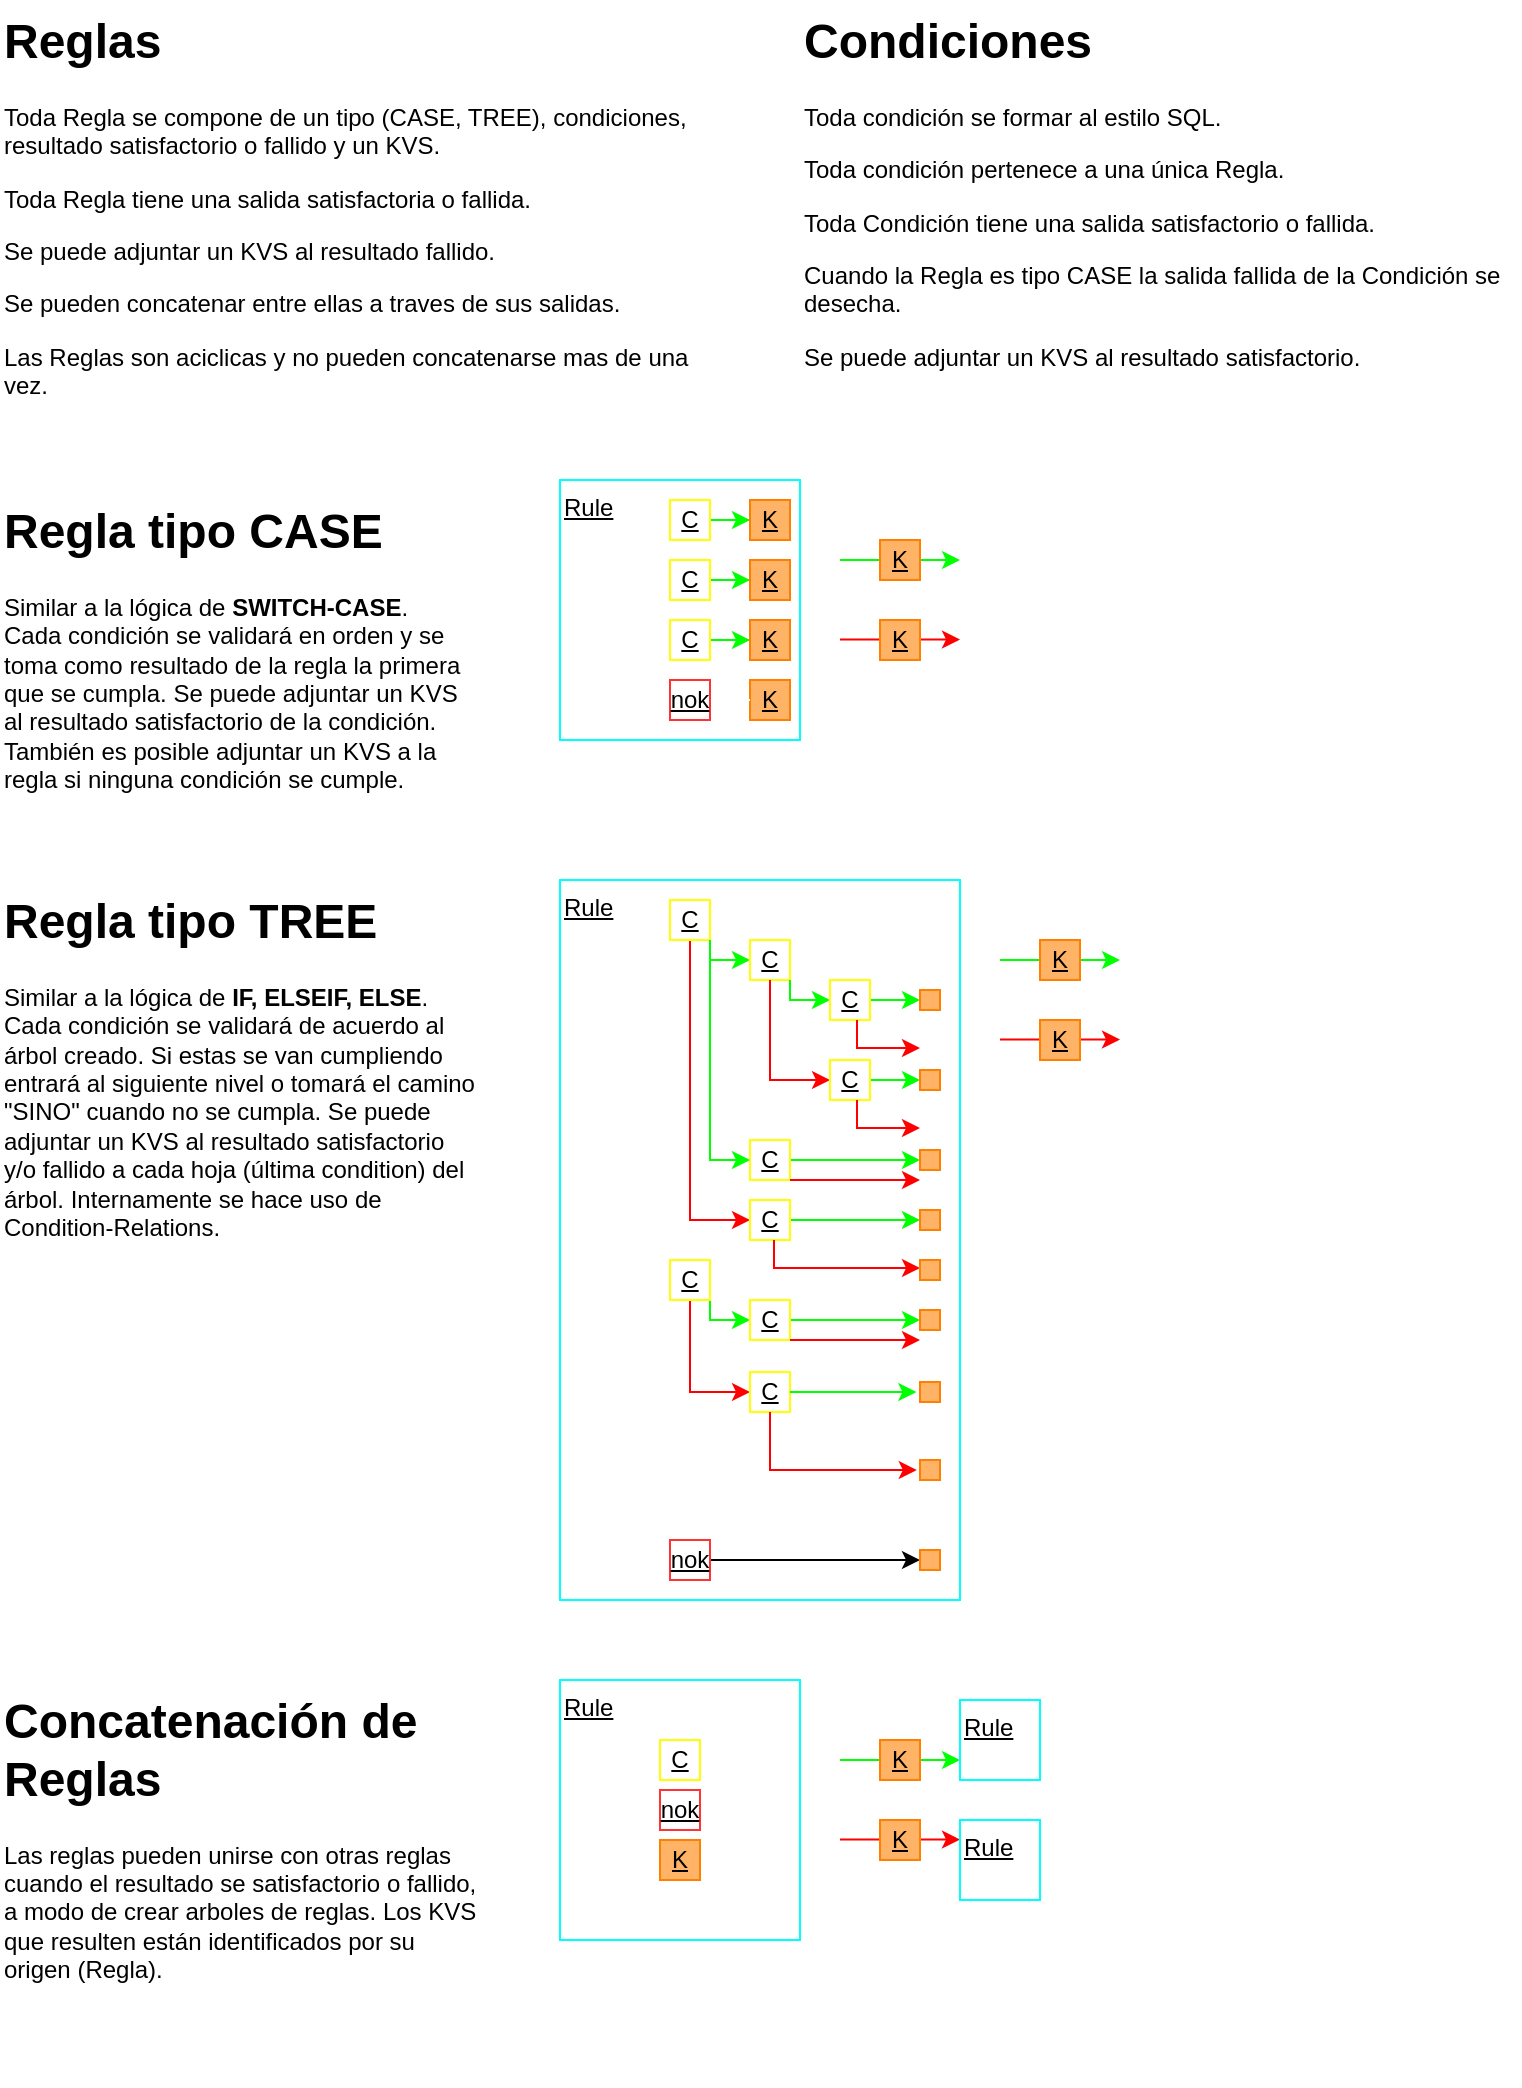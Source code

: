 <mxfile version="24.2.5" type="device" pages="4">
  <diagram id="hPuqkZQmwO_YnE5XRdJ4" name="Definición">
    <mxGraphModel dx="1434" dy="2013" grid="1" gridSize="10" guides="1" tooltips="1" connect="1" arrows="1" fold="1" page="1" pageScale="1" pageWidth="827" pageHeight="1169" math="0" shadow="0">
      <root>
        <mxCell id="0" />
        <mxCell id="1" parent="0" />
        <mxCell id="ryFIL9FLmvEoBXb5Fmz5-79" value="&lt;span style=&quot;background-color: initial;&quot;&gt;&lt;u&gt;Rule&lt;/u&gt;&lt;/span&gt;&lt;span style=&quot;background-color: initial;&quot;&gt;&lt;br&gt;&lt;/span&gt;" style="rounded=0;whiteSpace=wrap;html=1;align=left;verticalAlign=top;strokeColor=#00FFFF;" parent="1" vertex="1">
          <mxGeometry x="320" y="-720" width="200" height="360" as="geometry" />
        </mxCell>
        <mxCell id="n57L9p-3Shmt61Kp0XFe-1" value="&lt;span style=&quot;background-color: initial;&quot;&gt;&lt;u&gt;Rule&lt;/u&gt;&lt;/span&gt;&lt;span style=&quot;background-color: initial;&quot;&gt;&lt;br&gt;&lt;/span&gt;" style="rounded=0;whiteSpace=wrap;html=1;align=left;verticalAlign=top;strokeColor=#00FFFF;" parent="1" vertex="1">
          <mxGeometry x="320" y="-920" width="120" height="130" as="geometry" />
        </mxCell>
        <mxCell id="ryFIL9FLmvEoBXb5Fmz5-6" style="edgeStyle=orthogonalEdgeStyle;rounded=0;orthogonalLoop=1;jettySize=auto;html=1;strokeColor=#00FF00;" parent="1" source="n57L9p-3Shmt61Kp0XFe-2" target="ryFIL9FLmvEoBXb5Fmz5-2" edge="1">
          <mxGeometry relative="1" as="geometry" />
        </mxCell>
        <mxCell id="n57L9p-3Shmt61Kp0XFe-2" value="&lt;u&gt;C&lt;/u&gt;" style="rounded=0;whiteSpace=wrap;html=1;align=center;verticalAlign=middle;strokeColor=#FFFF00;" parent="1" vertex="1">
          <mxGeometry x="375" y="-910" width="20" height="20" as="geometry" />
        </mxCell>
        <mxCell id="ryFIL9FLmvEoBXb5Fmz5-7" style="edgeStyle=orthogonalEdgeStyle;rounded=0;orthogonalLoop=1;jettySize=auto;html=1;strokeColor=#00FF00;" parent="1" source="n57L9p-3Shmt61Kp0XFe-3" target="ryFIL9FLmvEoBXb5Fmz5-3" edge="1">
          <mxGeometry relative="1" as="geometry" />
        </mxCell>
        <mxCell id="n57L9p-3Shmt61Kp0XFe-3" value="&lt;u&gt;C&lt;/u&gt;" style="rounded=0;whiteSpace=wrap;html=1;align=center;verticalAlign=middle;strokeColor=#FFFF00;" parent="1" vertex="1">
          <mxGeometry x="375" y="-880" width="20" height="20" as="geometry" />
        </mxCell>
        <mxCell id="ryFIL9FLmvEoBXb5Fmz5-8" style="edgeStyle=orthogonalEdgeStyle;rounded=0;orthogonalLoop=1;jettySize=auto;html=1;strokeColor=#00FF00;" parent="1" source="n57L9p-3Shmt61Kp0XFe-4" target="ryFIL9FLmvEoBXb5Fmz5-4" edge="1">
          <mxGeometry relative="1" as="geometry" />
        </mxCell>
        <mxCell id="n57L9p-3Shmt61Kp0XFe-4" value="&lt;u&gt;C&lt;/u&gt;" style="rounded=0;whiteSpace=wrap;html=1;align=center;verticalAlign=middle;strokeColor=#FFFF00;" parent="1" vertex="1">
          <mxGeometry x="375" y="-850" width="20" height="20" as="geometry" />
        </mxCell>
        <mxCell id="ryFIL9FLmvEoBXb5Fmz5-2" value="&lt;div&gt;&lt;u&gt;K&lt;/u&gt;&lt;/div&gt;" style="rounded=0;whiteSpace=wrap;html=1;align=center;verticalAlign=middle;strokeColor=#FF8000;fillColor=#FFB366;" parent="1" vertex="1">
          <mxGeometry x="415" y="-910" width="20" height="20" as="geometry" />
        </mxCell>
        <mxCell id="ryFIL9FLmvEoBXb5Fmz5-3" value="&lt;div&gt;&lt;u&gt;K&lt;/u&gt;&lt;/div&gt;" style="rounded=0;whiteSpace=wrap;html=1;align=center;verticalAlign=middle;strokeColor=#FF8000;fillColor=#FFB366;" parent="1" vertex="1">
          <mxGeometry x="415" y="-880" width="20" height="20" as="geometry" />
        </mxCell>
        <mxCell id="ryFIL9FLmvEoBXb5Fmz5-4" value="&lt;div&gt;&lt;u&gt;K&lt;/u&gt;&lt;/div&gt;" style="rounded=0;whiteSpace=wrap;html=1;align=center;verticalAlign=middle;strokeColor=#FF8000;fillColor=#FFB366;" parent="1" vertex="1">
          <mxGeometry x="415" y="-850" width="20" height="20" as="geometry" />
        </mxCell>
        <mxCell id="ryFIL9FLmvEoBXb5Fmz5-5" value="&lt;div&gt;&lt;u&gt;K&lt;/u&gt;&lt;/div&gt;" style="rounded=0;whiteSpace=wrap;html=1;align=center;verticalAlign=middle;strokeColor=#FF8000;fillColor=#FFB366;" parent="1" vertex="1">
          <mxGeometry x="415" y="-820" width="20" height="20" as="geometry" />
        </mxCell>
        <mxCell id="ryFIL9FLmvEoBXb5Fmz5-48" style="edgeStyle=orthogonalEdgeStyle;rounded=0;orthogonalLoop=1;jettySize=auto;html=1;strokeColor=#FFFFFF;" parent="1" source="ryFIL9FLmvEoBXb5Fmz5-47" target="ryFIL9FLmvEoBXb5Fmz5-5" edge="1">
          <mxGeometry relative="1" as="geometry" />
        </mxCell>
        <mxCell id="ryFIL9FLmvEoBXb5Fmz5-47" value="&lt;u&gt;nok&lt;/u&gt;" style="rounded=0;whiteSpace=wrap;html=1;align=center;verticalAlign=middle;strokeColor=#FF3333;" parent="1" vertex="1">
          <mxGeometry x="375" y="-820" width="20" height="20" as="geometry" />
        </mxCell>
        <mxCell id="ryFIL9FLmvEoBXb5Fmz5-53" value="" style="endArrow=classic;html=1;rounded=0;fillColor=#008a00;strokeColor=#00FF00;" parent="1" edge="1">
          <mxGeometry width="50" height="50" relative="1" as="geometry">
            <mxPoint x="460" y="-880" as="sourcePoint" />
            <mxPoint x="520" y="-880" as="targetPoint" />
          </mxGeometry>
        </mxCell>
        <mxCell id="ryFIL9FLmvEoBXb5Fmz5-54" value="" style="endArrow=classic;html=1;rounded=0;strokeColor=#FF0000;" parent="1" edge="1">
          <mxGeometry width="50" height="50" relative="1" as="geometry">
            <mxPoint x="460" y="-840.24" as="sourcePoint" />
            <mxPoint x="520" y="-840.24" as="targetPoint" />
          </mxGeometry>
        </mxCell>
        <mxCell id="ryFIL9FLmvEoBXb5Fmz5-55" value="&lt;div&gt;&lt;u&gt;K&lt;/u&gt;&lt;/div&gt;" style="rounded=0;whiteSpace=wrap;html=1;align=center;verticalAlign=middle;strokeColor=#FF8000;fillColor=#FFB366;" parent="1" vertex="1">
          <mxGeometry x="480" y="-890" width="20" height="20" as="geometry" />
        </mxCell>
        <mxCell id="ryFIL9FLmvEoBXb5Fmz5-56" value="&lt;div&gt;&lt;u&gt;K&lt;/u&gt;&lt;/div&gt;" style="rounded=0;whiteSpace=wrap;html=1;align=center;verticalAlign=middle;strokeColor=#FF8000;fillColor=#FFB366;" parent="1" vertex="1">
          <mxGeometry x="480" y="-850" width="20" height="20" as="geometry" />
        </mxCell>
        <mxCell id="ryFIL9FLmvEoBXb5Fmz5-59" value="&lt;span style=&quot;background-color: initial;&quot;&gt;&lt;u&gt;Rule&lt;/u&gt;&lt;/span&gt;&lt;span style=&quot;background-color: initial;&quot;&gt;&lt;br&gt;&lt;/span&gt;" style="rounded=0;whiteSpace=wrap;html=1;align=left;verticalAlign=top;strokeColor=#00FFFF;" parent="1" vertex="1">
          <mxGeometry x="320" y="-320" width="120" height="130" as="geometry" />
        </mxCell>
        <mxCell id="ryFIL9FLmvEoBXb5Fmz5-61" value="&lt;u&gt;C&lt;/u&gt;" style="rounded=0;whiteSpace=wrap;html=1;align=center;verticalAlign=middle;strokeColor=#FFFF00;" parent="1" vertex="1">
          <mxGeometry x="370" y="-290" width="20" height="20" as="geometry" />
        </mxCell>
        <mxCell id="ryFIL9FLmvEoBXb5Fmz5-66" value="&lt;div&gt;&lt;u&gt;K&lt;/u&gt;&lt;/div&gt;" style="rounded=0;whiteSpace=wrap;html=1;align=center;verticalAlign=middle;strokeColor=#FF8000;fillColor=#FFB366;" parent="1" vertex="1">
          <mxGeometry x="370" y="-240" width="20" height="20" as="geometry" />
        </mxCell>
        <mxCell id="ryFIL9FLmvEoBXb5Fmz5-71" value="&lt;u&gt;nok&lt;/u&gt;" style="rounded=0;whiteSpace=wrap;html=1;align=center;verticalAlign=middle;strokeColor=#FF3333;" parent="1" vertex="1">
          <mxGeometry x="370" y="-265" width="20" height="20" as="geometry" />
        </mxCell>
        <mxCell id="ryFIL9FLmvEoBXb5Fmz5-72" value="" style="endArrow=classic;html=1;rounded=0;fillColor=#008a00;strokeColor=#00FF00;" parent="1" edge="1">
          <mxGeometry width="50" height="50" relative="1" as="geometry">
            <mxPoint x="460" y="-280" as="sourcePoint" />
            <mxPoint x="520" y="-280" as="targetPoint" />
          </mxGeometry>
        </mxCell>
        <mxCell id="ryFIL9FLmvEoBXb5Fmz5-73" value="" style="endArrow=classic;html=1;rounded=0;strokeColor=#FF0000;" parent="1" edge="1">
          <mxGeometry width="50" height="50" relative="1" as="geometry">
            <mxPoint x="460" y="-240.24" as="sourcePoint" />
            <mxPoint x="520" y="-240.24" as="targetPoint" />
          </mxGeometry>
        </mxCell>
        <mxCell id="ryFIL9FLmvEoBXb5Fmz5-74" value="&lt;div&gt;&lt;u&gt;K&lt;/u&gt;&lt;/div&gt;" style="rounded=0;whiteSpace=wrap;html=1;align=center;verticalAlign=middle;strokeColor=#FF8000;fillColor=#FFB366;" parent="1" vertex="1">
          <mxGeometry x="480" y="-290" width="20" height="20" as="geometry" />
        </mxCell>
        <mxCell id="ryFIL9FLmvEoBXb5Fmz5-75" value="&lt;div&gt;&lt;u&gt;K&lt;/u&gt;&lt;/div&gt;" style="rounded=0;whiteSpace=wrap;html=1;align=center;verticalAlign=middle;strokeColor=#FF8000;fillColor=#FFB366;" parent="1" vertex="1">
          <mxGeometry x="480" y="-250" width="20" height="20" as="geometry" />
        </mxCell>
        <mxCell id="ryFIL9FLmvEoBXb5Fmz5-76" value="&lt;span style=&quot;background-color: initial;&quot;&gt;&lt;u&gt;Rule&lt;/u&gt;&lt;/span&gt;&lt;span style=&quot;background-color: initial;&quot;&gt;&lt;br&gt;&lt;/span&gt;" style="rounded=0;whiteSpace=wrap;html=1;align=left;verticalAlign=top;strokeColor=#00FFFF;" parent="1" vertex="1">
          <mxGeometry x="520" y="-310" width="40" height="40" as="geometry" />
        </mxCell>
        <mxCell id="ryFIL9FLmvEoBXb5Fmz5-77" value="&lt;span style=&quot;background-color: initial;&quot;&gt;&lt;u&gt;Rule&lt;/u&gt;&lt;/span&gt;&lt;span style=&quot;background-color: initial;&quot;&gt;&lt;br&gt;&lt;/span&gt;" style="rounded=0;whiteSpace=wrap;html=1;align=left;verticalAlign=top;strokeColor=#00FFFF;" parent="1" vertex="1">
          <mxGeometry x="520" y="-250" width="40" height="40" as="geometry" />
        </mxCell>
        <mxCell id="ryFIL9FLmvEoBXb5Fmz5-106" style="edgeStyle=orthogonalEdgeStyle;rounded=0;orthogonalLoop=1;jettySize=auto;html=1;entryX=0;entryY=0.5;entryDx=0;entryDy=0;strokeColor=#FF0000;" parent="1" source="ryFIL9FLmvEoBXb5Fmz5-81" target="ryFIL9FLmvEoBXb5Fmz5-85" edge="1">
          <mxGeometry relative="1" as="geometry">
            <Array as="points">
              <mxPoint x="385" y="-550" />
            </Array>
          </mxGeometry>
        </mxCell>
        <mxCell id="ryFIL9FLmvEoBXb5Fmz5-122" style="edgeStyle=orthogonalEdgeStyle;rounded=0;orthogonalLoop=1;jettySize=auto;html=1;entryX=0;entryY=0.5;entryDx=0;entryDy=0;strokeColor=#00FF00;" parent="1" source="ryFIL9FLmvEoBXb5Fmz5-81" target="ryFIL9FLmvEoBXb5Fmz5-83" edge="1">
          <mxGeometry relative="1" as="geometry">
            <Array as="points">
              <mxPoint x="395" y="-680" />
            </Array>
          </mxGeometry>
        </mxCell>
        <mxCell id="ryFIL9FLmvEoBXb5Fmz5-81" value="&lt;u&gt;C&lt;/u&gt;" style="rounded=0;whiteSpace=wrap;html=1;align=center;verticalAlign=middle;strokeColor=#FFFF00;" parent="1" vertex="1">
          <mxGeometry x="375" y="-710" width="20" height="20" as="geometry" />
        </mxCell>
        <mxCell id="ryFIL9FLmvEoBXb5Fmz5-83" value="&lt;u&gt;C&lt;/u&gt;" style="rounded=0;whiteSpace=wrap;html=1;align=center;verticalAlign=middle;strokeColor=#FFFF00;" parent="1" vertex="1">
          <mxGeometry x="415" y="-690" width="20" height="20" as="geometry" />
        </mxCell>
        <mxCell id="ryFIL9FLmvEoBXb5Fmz5-146" style="edgeStyle=orthogonalEdgeStyle;rounded=0;orthogonalLoop=1;jettySize=auto;html=1;fontStyle=1;strokeColor=#00FF00;" parent="1" source="ryFIL9FLmvEoBXb5Fmz5-85" target="ryFIL9FLmvEoBXb5Fmz5-145" edge="1">
          <mxGeometry relative="1" as="geometry" />
        </mxCell>
        <mxCell id="ryFIL9FLmvEoBXb5Fmz5-85" value="&lt;u&gt;C&lt;/u&gt;" style="rounded=0;whiteSpace=wrap;html=1;align=center;verticalAlign=middle;strokeColor=#FFFF00;" parent="1" vertex="1">
          <mxGeometry x="415" y="-560" width="20" height="20" as="geometry" />
        </mxCell>
        <mxCell id="ryFIL9FLmvEoBXb5Fmz5-155" style="edgeStyle=orthogonalEdgeStyle;rounded=0;orthogonalLoop=1;jettySize=auto;html=1;entryX=0;entryY=0.5;entryDx=0;entryDy=0;" parent="1" source="ryFIL9FLmvEoBXb5Fmz5-91" target="ryFIL9FLmvEoBXb5Fmz5-154" edge="1">
          <mxGeometry relative="1" as="geometry" />
        </mxCell>
        <mxCell id="ryFIL9FLmvEoBXb5Fmz5-91" value="&lt;u&gt;nok&lt;/u&gt;" style="rounded=0;whiteSpace=wrap;html=1;align=center;verticalAlign=middle;strokeColor=#FF3333;" parent="1" vertex="1">
          <mxGeometry x="375" y="-390" width="20" height="20" as="geometry" />
        </mxCell>
        <mxCell id="ryFIL9FLmvEoBXb5Fmz5-92" value="" style="endArrow=classic;html=1;rounded=0;fillColor=#008a00;strokeColor=#00FF00;" parent="1" edge="1">
          <mxGeometry width="50" height="50" relative="1" as="geometry">
            <mxPoint x="540" y="-680" as="sourcePoint" />
            <mxPoint x="600" y="-680" as="targetPoint" />
            <Array as="points">
              <mxPoint x="550" y="-680" />
            </Array>
          </mxGeometry>
        </mxCell>
        <mxCell id="ryFIL9FLmvEoBXb5Fmz5-93" value="" style="endArrow=classic;html=1;rounded=0;strokeColor=#FF0000;" parent="1" edge="1">
          <mxGeometry width="50" height="50" relative="1" as="geometry">
            <mxPoint x="540" y="-640.24" as="sourcePoint" />
            <mxPoint x="600" y="-640.24" as="targetPoint" />
          </mxGeometry>
        </mxCell>
        <mxCell id="ryFIL9FLmvEoBXb5Fmz5-94" value="&lt;div&gt;&lt;u&gt;K&lt;/u&gt;&lt;/div&gt;" style="rounded=0;whiteSpace=wrap;html=1;align=center;verticalAlign=middle;strokeColor=#FF8000;fillColor=#FFB366;" parent="1" vertex="1">
          <mxGeometry x="560" y="-690" width="20" height="20" as="geometry" />
        </mxCell>
        <mxCell id="ryFIL9FLmvEoBXb5Fmz5-95" value="&lt;div&gt;&lt;u&gt;K&lt;/u&gt;&lt;/div&gt;" style="rounded=0;whiteSpace=wrap;html=1;align=center;verticalAlign=middle;strokeColor=#FF8000;fillColor=#FFB366;" parent="1" vertex="1">
          <mxGeometry x="560" y="-650" width="20" height="20" as="geometry" />
        </mxCell>
        <mxCell id="ryFIL9FLmvEoBXb5Fmz5-144" style="edgeStyle=orthogonalEdgeStyle;rounded=0;orthogonalLoop=1;jettySize=auto;html=1;strokeColor=#00FF00;" parent="1" source="ryFIL9FLmvEoBXb5Fmz5-107" target="ryFIL9FLmvEoBXb5Fmz5-143" edge="1">
          <mxGeometry relative="1" as="geometry" />
        </mxCell>
        <mxCell id="ryFIL9FLmvEoBXb5Fmz5-107" value="&lt;u&gt;C&lt;/u&gt;" style="rounded=0;whiteSpace=wrap;html=1;align=center;verticalAlign=middle;strokeColor=#FFFF00;" parent="1" vertex="1">
          <mxGeometry x="415" y="-590" width="20" height="20" as="geometry" />
        </mxCell>
        <mxCell id="ryFIL9FLmvEoBXb5Fmz5-108" style="edgeStyle=orthogonalEdgeStyle;rounded=0;orthogonalLoop=1;jettySize=auto;html=1;strokeColor=#00FF00;exitX=1;exitY=1;exitDx=0;exitDy=0;" parent="1" source="ryFIL9FLmvEoBXb5Fmz5-81" target="ryFIL9FLmvEoBXb5Fmz5-107" edge="1">
          <mxGeometry relative="1" as="geometry">
            <mxPoint x="393" y="-660" as="sourcePoint" />
            <mxPoint x="415" y="-650" as="targetPoint" />
            <Array as="points">
              <mxPoint x="395" y="-580" />
            </Array>
          </mxGeometry>
        </mxCell>
        <mxCell id="ryFIL9FLmvEoBXb5Fmz5-111" style="edgeStyle=orthogonalEdgeStyle;rounded=0;orthogonalLoop=1;jettySize=auto;html=1;entryX=0;entryY=0.5;entryDx=0;entryDy=0;strokeColor=#00FF00;" parent="1" source="ryFIL9FLmvEoBXb5Fmz5-109" target="ryFIL9FLmvEoBXb5Fmz5-110" edge="1">
          <mxGeometry relative="1" as="geometry">
            <Array as="points">
              <mxPoint x="395" y="-500" />
            </Array>
          </mxGeometry>
        </mxCell>
        <mxCell id="ryFIL9FLmvEoBXb5Fmz5-113" style="edgeStyle=orthogonalEdgeStyle;rounded=0;orthogonalLoop=1;jettySize=auto;html=1;entryX=0;entryY=0.5;entryDx=0;entryDy=0;strokeColor=#FF0000;" parent="1" source="ryFIL9FLmvEoBXb5Fmz5-109" target="ryFIL9FLmvEoBXb5Fmz5-112" edge="1">
          <mxGeometry relative="1" as="geometry">
            <Array as="points">
              <mxPoint x="385" y="-464" />
            </Array>
          </mxGeometry>
        </mxCell>
        <mxCell id="ryFIL9FLmvEoBXb5Fmz5-109" value="&lt;u&gt;C&lt;/u&gt;" style="rounded=0;whiteSpace=wrap;html=1;align=center;verticalAlign=middle;strokeColor=#FFFF00;" parent="1" vertex="1">
          <mxGeometry x="375" y="-530" width="20" height="20" as="geometry" />
        </mxCell>
        <mxCell id="ryFIL9FLmvEoBXb5Fmz5-149" style="edgeStyle=orthogonalEdgeStyle;rounded=0;orthogonalLoop=1;jettySize=auto;html=1;entryX=0;entryY=0.5;entryDx=0;entryDy=0;strokeColor=#00FF00;" parent="1" source="ryFIL9FLmvEoBXb5Fmz5-110" target="ryFIL9FLmvEoBXb5Fmz5-147" edge="1">
          <mxGeometry relative="1" as="geometry" />
        </mxCell>
        <mxCell id="ryFIL9FLmvEoBXb5Fmz5-110" value="&lt;u&gt;C&lt;/u&gt;" style="rounded=0;whiteSpace=wrap;html=1;align=center;verticalAlign=middle;strokeColor=#FFFF00;" parent="1" vertex="1">
          <mxGeometry x="415" y="-510" width="20" height="20" as="geometry" />
        </mxCell>
        <mxCell id="ryFIL9FLmvEoBXb5Fmz5-112" value="&lt;u&gt;C&lt;/u&gt;" style="rounded=0;whiteSpace=wrap;html=1;align=center;verticalAlign=middle;strokeColor=#FFFF00;" parent="1" vertex="1">
          <mxGeometry x="415" y="-474" width="20" height="20" as="geometry" />
        </mxCell>
        <mxCell id="ryFIL9FLmvEoBXb5Fmz5-114" style="edgeStyle=orthogonalEdgeStyle;rounded=0;orthogonalLoop=1;jettySize=auto;html=1;entryX=-0.178;entryY=0.483;entryDx=0;entryDy=0;strokeColor=#00FF00;entryPerimeter=0;" parent="1" target="ryFIL9FLmvEoBXb5Fmz5-150" edge="1">
          <mxGeometry relative="1" as="geometry">
            <mxPoint x="435" y="-464" as="sourcePoint" />
            <Array as="points">
              <mxPoint x="435" y="-464" />
              <mxPoint x="498" y="-464" />
            </Array>
            <mxPoint x="455" y="-444" as="targetPoint" />
          </mxGeometry>
        </mxCell>
        <mxCell id="ryFIL9FLmvEoBXb5Fmz5-115" style="edgeStyle=orthogonalEdgeStyle;rounded=0;orthogonalLoop=1;jettySize=auto;html=1;strokeColor=#FF0000;entryX=-0.165;entryY=0.558;entryDx=0;entryDy=0;entryPerimeter=0;" parent="1" target="ryFIL9FLmvEoBXb5Fmz5-163" edge="1">
          <mxGeometry relative="1" as="geometry">
            <mxPoint x="425" y="-454" as="sourcePoint" />
            <Array as="points">
              <mxPoint x="425" y="-425" />
              <mxPoint x="498" y="-425" />
            </Array>
            <mxPoint x="490" y="-420" as="targetPoint" />
          </mxGeometry>
        </mxCell>
        <mxCell id="ryFIL9FLmvEoBXb5Fmz5-118" style="edgeStyle=orthogonalEdgeStyle;rounded=0;orthogonalLoop=1;jettySize=auto;html=1;entryX=0;entryY=0.5;entryDx=0;entryDy=0;strokeColor=#00FF00;exitX=1;exitY=1;exitDx=0;exitDy=0;" parent="1" source="ryFIL9FLmvEoBXb5Fmz5-83" target="ryFIL9FLmvEoBXb5Fmz5-120" edge="1">
          <mxGeometry relative="1" as="geometry">
            <mxPoint x="455" y="-690" as="sourcePoint" />
            <Array as="points">
              <mxPoint x="435" y="-660" />
            </Array>
          </mxGeometry>
        </mxCell>
        <mxCell id="ryFIL9FLmvEoBXb5Fmz5-119" style="edgeStyle=orthogonalEdgeStyle;rounded=0;orthogonalLoop=1;jettySize=auto;html=1;entryX=0;entryY=0.5;entryDx=0;entryDy=0;strokeColor=#FF0000;exitX=0.5;exitY=1;exitDx=0;exitDy=0;" parent="1" source="ryFIL9FLmvEoBXb5Fmz5-83" target="ryFIL9FLmvEoBXb5Fmz5-121" edge="1">
          <mxGeometry relative="1" as="geometry">
            <mxPoint x="445" y="-690" as="sourcePoint" />
            <Array as="points">
              <mxPoint x="425" y="-620" />
            </Array>
          </mxGeometry>
        </mxCell>
        <mxCell id="ryFIL9FLmvEoBXb5Fmz5-140" style="edgeStyle=orthogonalEdgeStyle;rounded=0;orthogonalLoop=1;jettySize=auto;html=1;strokeColor=#00FF00;" parent="1" source="ryFIL9FLmvEoBXb5Fmz5-120" target="ryFIL9FLmvEoBXb5Fmz5-139" edge="1">
          <mxGeometry relative="1" as="geometry" />
        </mxCell>
        <mxCell id="ryFIL9FLmvEoBXb5Fmz5-120" value="&lt;u&gt;C&lt;/u&gt;" style="rounded=0;whiteSpace=wrap;html=1;align=center;verticalAlign=middle;strokeColor=#FFFF00;" parent="1" vertex="1">
          <mxGeometry x="455" y="-670" width="20" height="20" as="geometry" />
        </mxCell>
        <mxCell id="ryFIL9FLmvEoBXb5Fmz5-142" style="edgeStyle=orthogonalEdgeStyle;rounded=0;orthogonalLoop=1;jettySize=auto;html=1;entryX=0;entryY=0.5;entryDx=0;entryDy=0;strokeColor=#00FF00;" parent="1" source="ryFIL9FLmvEoBXb5Fmz5-121" target="ryFIL9FLmvEoBXb5Fmz5-141" edge="1">
          <mxGeometry relative="1" as="geometry" />
        </mxCell>
        <mxCell id="ryFIL9FLmvEoBXb5Fmz5-121" value="&lt;u&gt;C&lt;/u&gt;" style="rounded=0;whiteSpace=wrap;html=1;align=center;verticalAlign=middle;strokeColor=#FFFF00;" parent="1" vertex="1">
          <mxGeometry x="455" y="-630" width="20" height="20" as="geometry" />
        </mxCell>
        <mxCell id="ryFIL9FLmvEoBXb5Fmz5-139" value="" style="rounded=0;whiteSpace=wrap;html=1;align=center;verticalAlign=middle;strokeColor=#FF8000;fillColor=#FFB366;" parent="1" vertex="1">
          <mxGeometry x="500" y="-665" width="10" height="10" as="geometry" />
        </mxCell>
        <mxCell id="ryFIL9FLmvEoBXb5Fmz5-141" value="" style="rounded=0;whiteSpace=wrap;html=1;align=center;verticalAlign=middle;strokeColor=#FF8000;fillColor=#FFB366;" parent="1" vertex="1">
          <mxGeometry x="500" y="-625" width="10" height="10" as="geometry" />
        </mxCell>
        <mxCell id="ryFIL9FLmvEoBXb5Fmz5-143" value="" style="rounded=0;whiteSpace=wrap;html=1;align=center;verticalAlign=middle;strokeColor=#FF8000;fillColor=#FFB366;" parent="1" vertex="1">
          <mxGeometry x="500" y="-585" width="10" height="10" as="geometry" />
        </mxCell>
        <mxCell id="ryFIL9FLmvEoBXb5Fmz5-145" value="" style="rounded=0;whiteSpace=wrap;html=1;align=center;verticalAlign=middle;strokeColor=#FF8000;fillColor=#FFB366;" parent="1" vertex="1">
          <mxGeometry x="500" y="-555" width="10" height="10" as="geometry" />
        </mxCell>
        <mxCell id="ryFIL9FLmvEoBXb5Fmz5-147" value="" style="rounded=0;whiteSpace=wrap;html=1;align=center;verticalAlign=middle;strokeColor=#FF8000;fillColor=#FFB366;" parent="1" vertex="1">
          <mxGeometry x="500" y="-505" width="10" height="10" as="geometry" />
        </mxCell>
        <mxCell id="ryFIL9FLmvEoBXb5Fmz5-150" value="" style="rounded=0;whiteSpace=wrap;html=1;align=center;verticalAlign=middle;strokeColor=#FF8000;fillColor=#FFB366;" parent="1" vertex="1">
          <mxGeometry x="500" y="-469" width="10" height="10" as="geometry" />
        </mxCell>
        <mxCell id="ryFIL9FLmvEoBXb5Fmz5-154" value="" style="rounded=0;whiteSpace=wrap;html=1;align=center;verticalAlign=middle;strokeColor=#FF8000;fillColor=#FFB366;fontStyle=1" parent="1" vertex="1">
          <mxGeometry x="500" y="-385" width="10" height="10" as="geometry" />
        </mxCell>
        <mxCell id="ryFIL9FLmvEoBXb5Fmz5-160" value="&lt;h1 style=&quot;margin-top: 0px;&quot;&gt;Regla tipo CASE&lt;/h1&gt;&lt;p&gt;Similar a la lógica de &lt;b&gt;SWITCH-CASE&lt;/b&gt;. Cada&lt;span style=&quot;background-color: initial;&quot;&gt;&amp;nbsp;condición se validará en orden y se toma como resultado de la regla la primera que se cumpla. Se puede adjuntar un KVS al resultado satisfactorio de la condición. También es posible adjuntar un KVS a la regla si ninguna condición se cumple.&lt;/span&gt;&lt;/p&gt;" style="text;html=1;whiteSpace=wrap;overflow=hidden;rounded=0;" parent="1" vertex="1">
          <mxGeometry x="40" y="-915" width="240" height="155" as="geometry" />
        </mxCell>
        <mxCell id="ryFIL9FLmvEoBXb5Fmz5-161" value="&lt;h1 style=&quot;margin-top: 0px;&quot;&gt;Regla tipo TREE&lt;/h1&gt;&lt;p&gt;Similar a la lógica de &lt;b&gt;IF, ELSEIF, ELSE&lt;/b&gt;. Cada condición se validará de acuerdo al árbol creado. Si estas se van cumpliendo entrará al siguiente nivel o tomará el camino &quot;SINO&quot; cuando no se cumpla. Se puede adjuntar un KVS al resultado satisfactorio y/o fallido a cada hoja (última condition) del árbol. Internamente se hace uso de Condition-Relations.&lt;/p&gt;" style="text;html=1;whiteSpace=wrap;overflow=hidden;rounded=0;" parent="1" vertex="1">
          <mxGeometry x="40" y="-720" width="240" height="280" as="geometry" />
        </mxCell>
        <mxCell id="ryFIL9FLmvEoBXb5Fmz5-163" value="" style="rounded=0;whiteSpace=wrap;html=1;align=center;verticalAlign=middle;strokeColor=#FF8000;fillColor=#FFB366;" parent="1" vertex="1">
          <mxGeometry x="500" y="-430" width="10" height="10" as="geometry" />
        </mxCell>
        <mxCell id="ryFIL9FLmvEoBXb5Fmz5-164" style="edgeStyle=orthogonalEdgeStyle;rounded=0;orthogonalLoop=1;jettySize=auto;html=1;strokeColor=#FF0000;" parent="1" edge="1">
          <mxGeometry relative="1" as="geometry">
            <mxPoint x="427" y="-540" as="sourcePoint" />
            <Array as="points">
              <mxPoint x="427" y="-526" />
              <mxPoint x="490" y="-526" />
            </Array>
            <mxPoint x="500" y="-526" as="targetPoint" />
          </mxGeometry>
        </mxCell>
        <mxCell id="ryFIL9FLmvEoBXb5Fmz5-165" style="edgeStyle=orthogonalEdgeStyle;rounded=0;orthogonalLoop=1;jettySize=auto;html=1;strokeColor=#FF0000;" parent="1" edge="1">
          <mxGeometry relative="1" as="geometry">
            <mxPoint x="468.5" y="-610" as="sourcePoint" />
            <Array as="points">
              <mxPoint x="469" y="-596" />
            </Array>
            <mxPoint x="500" y="-596" as="targetPoint" />
          </mxGeometry>
        </mxCell>
        <mxCell id="ryFIL9FLmvEoBXb5Fmz5-166" style="edgeStyle=orthogonalEdgeStyle;rounded=0;orthogonalLoop=1;jettySize=auto;html=1;strokeColor=#FF0000;" parent="1" edge="1">
          <mxGeometry relative="1" as="geometry">
            <mxPoint x="468.5" y="-650" as="sourcePoint" />
            <Array as="points">
              <mxPoint x="469" y="-636" />
            </Array>
            <mxPoint x="500" y="-636" as="targetPoint" />
          </mxGeometry>
        </mxCell>
        <mxCell id="ryFIL9FLmvEoBXb5Fmz5-167" style="edgeStyle=orthogonalEdgeStyle;rounded=0;orthogonalLoop=1;jettySize=auto;html=1;strokeColor=#FF0000;exitX=1;exitY=1;exitDx=0;exitDy=0;" parent="1" source="ryFIL9FLmvEoBXb5Fmz5-107" edge="1">
          <mxGeometry relative="1" as="geometry">
            <mxPoint x="468.5" y="-584" as="sourcePoint" />
            <Array as="points">
              <mxPoint x="460" y="-570" />
              <mxPoint x="460" y="-570" />
            </Array>
            <mxPoint x="500" y="-570" as="targetPoint" />
          </mxGeometry>
        </mxCell>
        <mxCell id="ryFIL9FLmvEoBXb5Fmz5-168" style="edgeStyle=orthogonalEdgeStyle;rounded=0;orthogonalLoop=1;jettySize=auto;html=1;strokeColor=#FF0000;exitX=1;exitY=1;exitDx=0;exitDy=0;" parent="1" edge="1">
          <mxGeometry relative="1" as="geometry">
            <mxPoint x="435" y="-490" as="sourcePoint" />
            <Array as="points">
              <mxPoint x="460" y="-490" />
              <mxPoint x="460" y="-490" />
            </Array>
            <mxPoint x="500" y="-490" as="targetPoint" />
          </mxGeometry>
        </mxCell>
        <mxCell id="ryFIL9FLmvEoBXb5Fmz5-169" value="" style="rounded=0;whiteSpace=wrap;html=1;align=center;verticalAlign=middle;strokeColor=#FF8000;fillColor=#FFB366;" parent="1" vertex="1">
          <mxGeometry x="500" y="-530" width="10" height="10" as="geometry" />
        </mxCell>
        <mxCell id="ryFIL9FLmvEoBXb5Fmz5-170" value="&lt;h1 style=&quot;margin-top: 0px;&quot;&gt;Concatenación de Reglas&lt;/h1&gt;&lt;p&gt;&lt;span style=&quot;background-color: initial;&quot;&gt;Las reglas pueden unirse con otras reglas cuando el resultado se satisfactorio o fallido, a modo de crear arboles de reglas. Los KVS que resulten están identificados por su origen (Regla).&lt;/span&gt;&lt;/p&gt;" style="text;html=1;whiteSpace=wrap;overflow=hidden;rounded=0;" parent="1" vertex="1">
          <mxGeometry x="40" y="-320" width="240" height="200" as="geometry" />
        </mxCell>
        <mxCell id="ryFIL9FLmvEoBXb5Fmz5-171" value="&lt;h1 style=&quot;margin-top: 0px;&quot;&gt;Reglas&lt;/h1&gt;&lt;p&gt;Toda Regla se compone de un tipo (CASE, TREE), condiciones, resultado satisfactorio o fallido y un KVS.&lt;/p&gt;&lt;p&gt;Toda Regla tiene una salida satisfactoria o fallida.&lt;/p&gt;&lt;p&gt;Se puede adjuntar un KVS al resultado fallido.&lt;/p&gt;&lt;p&gt;Se pueden concatenar entre ellas a traves de sus salidas.&lt;/p&gt;&lt;p&gt;Las Reglas son aciclicas y no pueden concatenarse mas de una vez.&lt;/p&gt;" style="text;html=1;whiteSpace=wrap;overflow=hidden;rounded=0;" parent="1" vertex="1">
          <mxGeometry x="40" y="-1160" width="360" height="220" as="geometry" />
        </mxCell>
        <mxCell id="ryFIL9FLmvEoBXb5Fmz5-172" value="&lt;h1 style=&quot;margin-top: 0px;&quot;&gt;Condiciones&lt;/h1&gt;&lt;p&gt;Toda condición se formar al estilo SQL.&lt;/p&gt;&lt;p&gt;Toda condición pertenece a una única Regla.&lt;/p&gt;&lt;p&gt;Toda Condición tiene una salida satisfactorio o fallida.&lt;/p&gt;&lt;p&gt;Cuando la Regla es tipo CASE la salida fallida de la Condición se desecha.&lt;/p&gt;&lt;p&gt;Se puede adjuntar un KVS al resultado satisfactorio.&lt;/p&gt;" style="text;html=1;whiteSpace=wrap;overflow=hidden;rounded=0;" parent="1" vertex="1">
          <mxGeometry x="440" y="-1160" width="360" height="220" as="geometry" />
        </mxCell>
      </root>
    </mxGraphModel>
  </diagram>
  <diagram id="LyjKLWT2vN5_jiygnvpO" name="Connections">
    <mxGraphModel dx="2049" dy="2306" grid="1" gridSize="10" guides="1" tooltips="1" connect="1" arrows="1" fold="1" page="1" pageScale="1" pageWidth="850" pageHeight="1100" math="0" shadow="0">
      <root>
        <mxCell id="0" />
        <mxCell id="1" parent="0" />
        <mxCell id="IPaf2PD-h_m_kelB6yjr-1" value="&lt;u&gt;X-Object&lt;/u&gt;&lt;span style=&quot;background-color: initial;&quot;&gt;&lt;br&gt;ID&lt;/span&gt;&lt;br&gt;&lt;span style=&quot;background-color: initial;&quot;&gt;Object Name&lt;/span&gt;" style="rounded=0;whiteSpace=wrap;html=1;align=left;verticalAlign=top;" parent="1" vertex="1">
          <mxGeometry x="240" y="-1080" width="120" height="120" as="geometry" />
        </mxCell>
        <mxCell id="IPaf2PD-h_m_kelB6yjr-2" value="&lt;span style=&quot;background-color: initial;&quot;&gt;&lt;u&gt;Tenants&lt;/u&gt;&lt;/span&gt;&lt;span style=&quot;background-color: initial;&quot;&gt;&lt;br&gt;ID&lt;/span&gt;&lt;br&gt;&lt;span style=&quot;background-color: initial;&quot;&gt;Name&lt;/span&gt;&lt;div&gt;Stage&lt;br&gt;&lt;div&gt;&lt;span style=&quot;background-color: initial;&quot;&gt;Option&lt;/span&gt;&lt;/div&gt;&lt;/div&gt;&lt;div&gt;&lt;span style=&quot;background-color: initial;&quot;&gt;Is Active&lt;/span&gt;&lt;/div&gt;" style="rounded=0;whiteSpace=wrap;html=1;align=left;verticalAlign=top;" parent="1" vertex="1">
          <mxGeometry x="40" y="-1080" width="120" height="120" as="geometry" />
        </mxCell>
        <mxCell id="CWEmSVLUNjicStx_nF5N-5" style="edgeStyle=orthogonalEdgeStyle;rounded=0;orthogonalLoop=1;jettySize=auto;html=1;" parent="1" source="P_WtOHvy-pGzdAdYv-xV-1" target="P_WtOHvy-pGzdAdYv-xV-2" edge="1">
          <mxGeometry relative="1" as="geometry" />
        </mxCell>
        <mxCell id="CWEmSVLUNjicStx_nF5N-12" style="edgeStyle=orthogonalEdgeStyle;rounded=0;orthogonalLoop=1;jettySize=auto;html=1;entryX=0.5;entryY=0;entryDx=0;entryDy=0;" parent="1" source="P_WtOHvy-pGzdAdYv-xV-1" target="P_WtOHvy-pGzdAdYv-xV-23" edge="1">
          <mxGeometry relative="1" as="geometry">
            <Array as="points">
              <mxPoint x="500" y="-600" />
              <mxPoint x="400" y="-600" />
            </Array>
          </mxGeometry>
        </mxCell>
        <mxCell id="P_WtOHvy-pGzdAdYv-xV-1" value="&lt;span style=&quot;background-color: initial;&quot;&gt;&lt;u&gt;Conditions&lt;/u&gt;&lt;/span&gt;&lt;span style=&quot;background-color: initial;&quot;&gt;&lt;br&gt;&lt;/span&gt;+id&lt;br&gt;+rule_id&lt;br&gt;&lt;div&gt;&lt;/div&gt;position&lt;div&gt;parent_id&lt;br&gt;kvs_id_ok&lt;/div&gt;&lt;div&gt;kvs_id_nok&lt;br&gt;&lt;/div&gt;" style="rounded=0;whiteSpace=wrap;html=1;align=left;verticalAlign=top;strokeColor=#FFFF00;" parent="1" vertex="1">
          <mxGeometry x="440" y="-760" width="120" height="120" as="geometry" />
        </mxCell>
        <mxCell id="CWEmSVLUNjicStx_nF5N-11" style="edgeStyle=orthogonalEdgeStyle;rounded=0;orthogonalLoop=1;jettySize=auto;html=1;" parent="1" source="P_WtOHvy-pGzdAdYv-xV-2" target="P_WtOHvy-pGzdAdYv-xV-23" edge="1">
          <mxGeometry relative="1" as="geometry">
            <Array as="points">
              <mxPoint x="300" y="-600" />
              <mxPoint x="400" y="-600" />
            </Array>
          </mxGeometry>
        </mxCell>
        <mxCell id="P_WtOHvy-pGzdAdYv-xV-2" value="&lt;span style=&quot;background-color: initial;&quot;&gt;&lt;u&gt;Rules&lt;/u&gt;&lt;/span&gt;&lt;span style=&quot;background-color: initial;&quot;&gt;&lt;br&gt;&lt;/span&gt;+id&lt;br&gt;name&lt;div&gt;rule_type&lt;/div&gt;&lt;div&gt;strategy&lt;br&gt;&lt;div&gt;&lt;div&gt;kvs_id_nok&lt;/div&gt;&lt;/div&gt;&lt;/div&gt;" style="rounded=0;whiteSpace=wrap;html=1;align=left;verticalAlign=top;strokeColor=#00FFFF;" parent="1" vertex="1">
          <mxGeometry x="240" y="-760" width="120" height="120" as="geometry" />
        </mxCell>
        <mxCell id="P_WtOHvy-pGzdAdYv-xV-19" value="&lt;span style=&quot;background-color: initial;&quot;&gt;&lt;u&gt;Entrypoint&lt;/u&gt;&lt;/span&gt;&lt;span style=&quot;background-color: initial;&quot;&gt;&lt;br&gt;&lt;/span&gt;+id&lt;div&gt;name&lt;br&gt;&lt;div&gt;rule_id&lt;/div&gt;&lt;/div&gt;&lt;div&gt;kvs_id_in&lt;/div&gt;" style="rounded=0;whiteSpace=wrap;html=1;align=left;verticalAlign=top;fillColor=#647687;fontColor=#ffffff;strokeColor=#314354;" parent="1" vertex="1">
          <mxGeometry x="610" y="-1080" width="120" height="120" as="geometry" />
        </mxCell>
        <mxCell id="CWEmSVLUNjicStx_nF5N-1" style="edgeStyle=orthogonalEdgeStyle;rounded=0;orthogonalLoop=1;jettySize=auto;html=1;" parent="1" source="IPaf2PD-h_m_kelB6yjr-13" target="P_WtOHvy-pGzdAdYv-xV-23" edge="1">
          <mxGeometry relative="1" as="geometry" />
        </mxCell>
        <mxCell id="IPaf2PD-h_m_kelB6yjr-13" value="&lt;div&gt;&lt;span style=&quot;background-color: initial;&quot;&gt;&lt;u&gt;KVItems&lt;/u&gt;&lt;/span&gt;&lt;/div&gt;&lt;span style=&quot;background-color: initial;&quot;&gt;&lt;div&gt;&lt;span style=&quot;background-color: initial;&quot;&gt;+id&lt;/span&gt;&lt;/div&gt;&lt;/span&gt;&lt;span style=&quot;background-color: initial;&quot;&gt;+key&lt;/span&gt;&lt;div&gt;&lt;span style=&quot;background-color: initial;&quot;&gt;value&lt;/span&gt;&lt;/div&gt;&lt;div&gt;calculate [add,mod]&lt;/div&gt;" style="rounded=0;whiteSpace=wrap;html=1;align=left;verticalAlign=top;strokeColor=#FFCC99;" parent="1" vertex="1">
          <mxGeometry x="340" y="-400" width="120" height="120" as="geometry" />
        </mxCell>
        <mxCell id="P_WtOHvy-pGzdAdYv-xV-23" value="&lt;div&gt;&lt;span style=&quot;background-color: initial;&quot;&gt;&lt;u&gt;KVS&lt;/u&gt;&lt;/span&gt;&lt;/div&gt;&lt;span style=&quot;background-color: initial;&quot;&gt;&lt;div&gt;&lt;span style=&quot;background-color: initial;&quot;&gt;+id&lt;/span&gt;&lt;/div&gt;&lt;/span&gt;&lt;span style=&quot;background-color: initial;&quot;&gt;+name&lt;/span&gt;" style="rounded=0;whiteSpace=wrap;html=1;align=left;verticalAlign=top;strokeColor=#FF8000;" parent="1" vertex="1">
          <mxGeometry x="340" y="-560" width="120" height="120" as="geometry" />
        </mxCell>
        <mxCell id="CWEmSVLUNjicStx_nF5N-10" style="edgeStyle=orthogonalEdgeStyle;rounded=0;orthogonalLoop=1;jettySize=auto;html=1;" parent="1" source="CWEmSVLUNjicStx_nF5N-2" target="P_WtOHvy-pGzdAdYv-xV-1" edge="1">
          <mxGeometry relative="1" as="geometry" />
        </mxCell>
        <mxCell id="CWEmSVLUNjicStx_nF5N-2" value="&lt;span style=&quot;background-color: initial;&quot;&gt;&lt;u&gt;Expressions&lt;/u&gt;&lt;/span&gt;&lt;span style=&quot;background-color: initial;&quot;&gt;&lt;br&gt;&lt;/span&gt;+id&lt;br&gt;&lt;div&gt;+condition_id&lt;br&gt;expression&lt;/div&gt;" style="rounded=0;whiteSpace=wrap;html=1;align=left;verticalAlign=top;strokeColor=#FFFF99;" parent="1" vertex="1">
          <mxGeometry x="440" y="-920" width="120" height="120" as="geometry" />
        </mxCell>
        <mxCell id="CWEmSVLUNjicStx_nF5N-9" style="edgeStyle=orthogonalEdgeStyle;rounded=0;orthogonalLoop=1;jettySize=auto;html=1;" parent="1" source="CWEmSVLUNjicStx_nF5N-3" target="P_WtOHvy-pGzdAdYv-xV-2" edge="1">
          <mxGeometry relative="1" as="geometry" />
        </mxCell>
        <mxCell id="CWEmSVLUNjicStx_nF5N-3" value="&lt;u&gt;Parameters&lt;/u&gt;&lt;div&gt;+key&lt;/div&gt;&lt;div&gt;+rule_id&lt;/div&gt;&lt;div&gt;value_type&lt;/div&gt;" style="rounded=0;whiteSpace=wrap;html=1;align=left;verticalAlign=top;strokeColor=#99FFFF;" parent="1" vertex="1">
          <mxGeometry x="240" y="-920" width="120" height="120" as="geometry" />
        </mxCell>
      </root>
    </mxGraphModel>
  </diagram>
  <diagram id="iG3r5ySHlptJgnCDAsAR" name="Tenancy">
    <mxGraphModel dx="1283" dy="1961" grid="1" gridSize="10" guides="1" tooltips="1" connect="1" arrows="1" fold="1" page="1" pageScale="1" pageWidth="827" pageHeight="1169" math="0" shadow="0">
      <root>
        <mxCell id="0" />
        <mxCell id="1" parent="0" />
        <mxCell id="X3LTEWGdrV8iXtvtQKyq-1" value="&lt;span style=&quot;background-color: initial;&quot;&gt;&lt;u&gt;Tenants&lt;/u&gt;&lt;/span&gt;&lt;span style=&quot;background-color: initial;&quot;&gt;&lt;br&gt;ID&lt;/span&gt;&lt;div&gt;--------------&lt;br&gt;&lt;span style=&quot;background-color: initial;&quot;&gt;Name&lt;/span&gt;&lt;div&gt;Stage&lt;br&gt;&lt;div&gt;&lt;span style=&quot;background-color: initial;&quot;&gt;Option&lt;/span&gt;&lt;/div&gt;&lt;/div&gt;&lt;div&gt;&lt;span style=&quot;background-color: initial;&quot;&gt;Is Active&lt;/span&gt;&lt;/div&gt;&lt;/div&gt;" style="rounded=0;whiteSpace=wrap;html=1;align=left;verticalAlign=top;strokeColor=#FF9933;" parent="1" vertex="1">
          <mxGeometry x="524" y="-1070" width="120" height="120" as="geometry" />
        </mxCell>
        <mxCell id="KPGCL1qzcBNwhSzs3j4Z-7" style="edgeStyle=orthogonalEdgeStyle;rounded=0;orthogonalLoop=1;jettySize=auto;html=1;" parent="1" source="KPGCL1qzcBNwhSzs3j4Z-4" target="KPGCL1qzcBNwhSzs3j4Z-6" edge="1">
          <mxGeometry relative="1" as="geometry" />
        </mxCell>
        <mxCell id="KPGCL1qzcBNwhSzs3j4Z-4" value="Create Tenant&lt;div&gt;4&lt;/div&gt;" style="rounded=1;whiteSpace=wrap;html=1;" parent="1" vertex="1">
          <mxGeometry x="240" y="-1120" width="120" height="80" as="geometry" />
        </mxCell>
        <mxCell id="KPGCL1qzcBNwhSzs3j4Z-14" style="edgeStyle=orthogonalEdgeStyle;rounded=0;orthogonalLoop=1;jettySize=auto;html=1;" parent="1" source="KPGCL1qzcBNwhSzs3j4Z-6" target="KPGCL1qzcBNwhSzs3j4Z-8" edge="1">
          <mxGeometry relative="1" as="geometry" />
        </mxCell>
        <mxCell id="KPGCL1qzcBNwhSzs3j4Z-15" style="edgeStyle=orthogonalEdgeStyle;rounded=0;orthogonalLoop=1;jettySize=auto;html=1;exitX=0.5;exitY=1;exitDx=0;exitDy=0;" parent="1" source="KPGCL1qzcBNwhSzs3j4Z-6" target="KPGCL1qzcBNwhSzs3j4Z-9" edge="1">
          <mxGeometry relative="1" as="geometry" />
        </mxCell>
        <mxCell id="KPGCL1qzcBNwhSzs3j4Z-16" style="edgeStyle=orthogonalEdgeStyle;rounded=0;orthogonalLoop=1;jettySize=auto;html=1;exitX=0.5;exitY=1;exitDx=0;exitDy=0;" parent="1" source="KPGCL1qzcBNwhSzs3j4Z-6" target="KPGCL1qzcBNwhSzs3j4Z-10" edge="1">
          <mxGeometry relative="1" as="geometry" />
        </mxCell>
        <mxCell id="KPGCL1qzcBNwhSzs3j4Z-6" value="Create Tenants by Stage" style="rounded=1;whiteSpace=wrap;html=1;" parent="1" vertex="1">
          <mxGeometry x="240" y="-990" width="120" height="80" as="geometry" />
        </mxCell>
        <mxCell id="KPGCL1qzcBNwhSzs3j4Z-23" style="edgeStyle=orthogonalEdgeStyle;rounded=0;orthogonalLoop=1;jettySize=auto;html=1;" parent="1" source="KPGCL1qzcBNwhSzs3j4Z-8" target="KPGCL1qzcBNwhSzs3j4Z-19" edge="1">
          <mxGeometry relative="1" as="geometry" />
        </mxCell>
        <mxCell id="KPGCL1qzcBNwhSzs3j4Z-8" value="204 - TEST" style="rounded=1;whiteSpace=wrap;html=1;strokeColor=#FF9933;" parent="1" vertex="1">
          <mxGeometry x="240" y="-830" width="120" height="80" as="geometry" />
        </mxCell>
        <mxCell id="KPGCL1qzcBNwhSzs3j4Z-22" style="edgeStyle=orthogonalEdgeStyle;rounded=0;orthogonalLoop=1;jettySize=auto;html=1;" parent="1" source="KPGCL1qzcBNwhSzs3j4Z-9" target="KPGCL1qzcBNwhSzs3j4Z-21" edge="1">
          <mxGeometry relative="1" as="geometry" />
        </mxCell>
        <mxCell id="KPGCL1qzcBNwhSzs3j4Z-9" value="&lt;div&gt;104 -&amp;nbsp;&lt;span style=&quot;background-color: initial;&quot;&gt;DEV&lt;/span&gt;&lt;/div&gt;" style="rounded=1;whiteSpace=wrap;html=1;strokeColor=#FF9933;" parent="1" vertex="1">
          <mxGeometry x="40" y="-830" width="120" height="80" as="geometry" />
        </mxCell>
        <mxCell id="KPGCL1qzcBNwhSzs3j4Z-24" style="edgeStyle=orthogonalEdgeStyle;rounded=0;orthogonalLoop=1;jettySize=auto;html=1;" parent="1" source="KPGCL1qzcBNwhSzs3j4Z-10" target="KPGCL1qzcBNwhSzs3j4Z-20" edge="1">
          <mxGeometry relative="1" as="geometry" />
        </mxCell>
        <mxCell id="KPGCL1qzcBNwhSzs3j4Z-10" value="304 - RELEASE" style="rounded=1;whiteSpace=wrap;html=1;strokeColor=#FF9933;" parent="1" vertex="1">
          <mxGeometry x="440" y="-830" width="120" height="80" as="geometry" />
        </mxCell>
        <mxCell id="KPGCL1qzcBNwhSzs3j4Z-17" value="DB&lt;div&gt;Tenancy&lt;/div&gt;" style="shape=cylinder3;whiteSpace=wrap;html=1;boundedLbl=1;backgroundOutline=1;size=15;strokeColor=#FF9933;" parent="1" vertex="1">
          <mxGeometry x="414" y="-1070" width="80" height="100" as="geometry" />
        </mxCell>
        <mxCell id="KPGCL1qzcBNwhSzs3j4Z-29" style="edgeStyle=orthogonalEdgeStyle;rounded=0;orthogonalLoop=1;jettySize=auto;html=1;dashed=1;" parent="1" source="KPGCL1qzcBNwhSzs3j4Z-19" target="KPGCL1qzcBNwhSzs3j4Z-28" edge="1">
          <mxGeometry relative="1" as="geometry" />
        </mxCell>
        <mxCell id="KPGCL1qzcBNwhSzs3j4Z-19" value="Option, connection to DB Test" style="rounded=1;whiteSpace=wrap;html=1;strokeColor=#FF9933;" parent="1" vertex="1">
          <mxGeometry x="240" y="-710" width="120" height="80" as="geometry" />
        </mxCell>
        <mxCell id="KPGCL1qzcBNwhSzs3j4Z-31" style="edgeStyle=orthogonalEdgeStyle;rounded=0;orthogonalLoop=1;jettySize=auto;html=1;" parent="1" source="KPGCL1qzcBNwhSzs3j4Z-20" target="KPGCL1qzcBNwhSzs3j4Z-30" edge="1">
          <mxGeometry relative="1" as="geometry" />
        </mxCell>
        <mxCell id="KPGCL1qzcBNwhSzs3j4Z-20" value="Option, connection to DB Production" style="rounded=1;whiteSpace=wrap;html=1;strokeColor=#FF9933;" parent="1" vertex="1">
          <mxGeometry x="440" y="-710" width="120" height="80" as="geometry" />
        </mxCell>
        <mxCell id="KPGCL1qzcBNwhSzs3j4Z-26" style="edgeStyle=orthogonalEdgeStyle;rounded=0;orthogonalLoop=1;jettySize=auto;html=1;" parent="1" source="KPGCL1qzcBNwhSzs3j4Z-21" target="KPGCL1qzcBNwhSzs3j4Z-25" edge="1">
          <mxGeometry relative="1" as="geometry" />
        </mxCell>
        <mxCell id="KPGCL1qzcBNwhSzs3j4Z-21" value="Option, connection to DB Development" style="rounded=1;whiteSpace=wrap;html=1;strokeColor=#FF9933;" parent="1" vertex="1">
          <mxGeometry x="40" y="-710" width="120" height="80" as="geometry" />
        </mxCell>
        <mxCell id="KPGCL1qzcBNwhSzs3j4Z-25" value="DB Development" style="shape=cylinder3;whiteSpace=wrap;html=1;boundedLbl=1;backgroundOutline=1;size=15;strokeColor=#66FFFF;" parent="1" vertex="1">
          <mxGeometry x="60" y="-570" width="80" height="100" as="geometry" />
        </mxCell>
        <mxCell id="KPGCL1qzcBNwhSzs3j4Z-27" style="edgeStyle=orthogonalEdgeStyle;rounded=0;orthogonalLoop=1;jettySize=auto;html=1;entryX=0.5;entryY=0;entryDx=0;entryDy=0;entryPerimeter=0;" parent="1" source="KPGCL1qzcBNwhSzs3j4Z-19" target="KPGCL1qzcBNwhSzs3j4Z-25" edge="1">
          <mxGeometry relative="1" as="geometry">
            <Array as="points">
              <mxPoint x="300" y="-600" />
              <mxPoint x="100" y="-600" />
            </Array>
          </mxGeometry>
        </mxCell>
        <mxCell id="KPGCL1qzcBNwhSzs3j4Z-28" value="DB&amp;nbsp;&lt;div&gt;Testing&lt;/div&gt;" style="shape=cylinder3;whiteSpace=wrap;html=1;boundedLbl=1;backgroundOutline=1;size=15;dashed=1;strokeColor=#CCCC00;" parent="1" vertex="1">
          <mxGeometry x="260" y="-570" width="80" height="100" as="geometry" />
        </mxCell>
        <mxCell id="KPGCL1qzcBNwhSzs3j4Z-30" value="DB&lt;div&gt;Production&lt;/div&gt;" style="shape=cylinder3;whiteSpace=wrap;html=1;boundedLbl=1;backgroundOutline=1;size=15;strokeColor=#00CC00;" parent="1" vertex="1">
          <mxGeometry x="460" y="-570" width="80" height="100" as="geometry" />
        </mxCell>
        <mxCell id="CD9fBT5ddVgWkW6vJgpY-2" style="edgeStyle=orthogonalEdgeStyle;rounded=0;orthogonalLoop=1;jettySize=auto;html=1;" parent="1" source="hCw3T1PbqIfhszTk7kwa-1" target="CD9fBT5ddVgWkW6vJgpY-1" edge="1">
          <mxGeometry relative="1" as="geometry" />
        </mxCell>
        <mxCell id="hCw3T1PbqIfhszTk7kwa-1" value="Transport Obj.&lt;div&gt;&lt;div style=&quot;text-align: left;&quot;&gt;&lt;ul&gt;&lt;li&gt;&lt;span style=&quot;background-color: initial;&quot;&gt;KV&lt;/span&gt;&lt;/li&gt;&lt;li&gt;&lt;span style=&quot;background-color: initial;&quot;&gt;Entrypoints&amp;nbsp;&lt;/span&gt;&lt;/li&gt;&lt;li&gt;&lt;span style=&quot;background-color: initial;&quot;&gt;Ruleset (Rules, Actions)&amp;nbsp;&lt;/span&gt;&lt;/li&gt;&lt;/ul&gt;&lt;/div&gt;&lt;/div&gt;" style="rounded=1;whiteSpace=wrap;html=1;align=center;" parent="1" vertex="1">
          <mxGeometry x="40" y="-400" width="190" height="120" as="geometry" />
        </mxCell>
        <mxCell id="CD9fBT5ddVgWkW6vJgpY-1" value="&lt;ul&gt;&lt;li&gt;Object Type&lt;/li&gt;&lt;li&gt;ID&lt;/li&gt;&lt;li&gt;Tenant ID&lt;/li&gt;&lt;/ul&gt;" style="rounded=1;whiteSpace=wrap;html=1;align=left;" parent="1" vertex="1">
          <mxGeometry x="280" y="-400" width="160" height="120" as="geometry" />
        </mxCell>
      </root>
    </mxGraphModel>
  </diagram>
  <diagram id="0JTkiUcIL7w4o5JtOb5e" name="Página-4">
    <mxGraphModel dx="1283" dy="792" grid="1" gridSize="10" guides="1" tooltips="1" connect="1" arrows="1" fold="1" page="1" pageScale="1" pageWidth="827" pageHeight="1169" math="0" shadow="0">
      <root>
        <mxCell id="0" />
        <mxCell id="1" parent="0" />
        <mxCell id="E5HSlSSM_H4ngKhqVRdn-81" value="New Rule" style="strokeWidth=1;shadow=0;dashed=0;align=center;html=1;shape=mxgraph.mockup.containers.window;align=left;verticalAlign=top;spacingLeft=8;strokeColor2=#008cff;strokeColor3=#c4c4c4;fontColor=#666666;mainText=;fontSize=17;labelBackgroundColor=none;whiteSpace=wrap;" parent="1" vertex="1">
          <mxGeometry x="40" y="40" width="280" height="230" as="geometry" />
        </mxCell>
        <mxCell id="E5HSlSSM_H4ngKhqVRdn-73" value="Rule Type" style="text;html=1;align=center;verticalAlign=middle;whiteSpace=wrap;rounded=0;" parent="1" vertex="1">
          <mxGeometry x="60" y="130" width="70" height="30" as="geometry" />
        </mxCell>
        <mxCell id="E5HSlSSM_H4ngKhqVRdn-78" value="ru.prod_rate_w" style="rounded=0;whiteSpace=wrap;html=1;" parent="1" vertex="1">
          <mxGeometry x="140" y="90" width="150" height="30" as="geometry" />
        </mxCell>
        <mxCell id="E5HSlSSM_H4ngKhqVRdn-79" value="Rule Name" style="text;html=1;align=center;verticalAlign=middle;whiteSpace=wrap;rounded=0;" parent="1" vertex="1">
          <mxGeometry x="60" y="90" width="80" height="30" as="geometry" />
        </mxCell>
        <mxCell id="E5HSlSSM_H4ngKhqVRdn-80" value="Case" style="strokeWidth=1;shadow=0;dashed=0;align=center;html=1;shape=mxgraph.mockup.forms.comboBox;strokeColor=#999999;fillColor=#ddeeff;align=left;fillColor2=#aaddff;mainText=;fontColor=#666666;fontSize=17;spacingLeft=3;" parent="1" vertex="1">
          <mxGeometry x="140" y="130" width="150" height="30" as="geometry" />
        </mxCell>
        <mxCell id="E5HSlSSM_H4ngKhqVRdn-82" value="Next" style="strokeWidth=1;shadow=0;dashed=0;align=center;html=1;shape=mxgraph.mockup.buttons.button;strokeColor=#666666;fontColor=#ffffff;mainText=;buttonStyle=round;fontSize=17;fontStyle=1;fillColor=#008cff;whiteSpace=wrap;" parent="1" vertex="1">
          <mxGeometry x="190" y="220" width="100" height="30" as="geometry" />
        </mxCell>
        <mxCell id="E5HSlSSM_H4ngKhqVRdn-83" value="Cancel" style="strokeWidth=1;shadow=0;dashed=0;align=center;html=1;shape=mxgraph.mockup.buttons.button;strokeColor=#666666;fontColor=#ffffff;mainText=;buttonStyle=round;fontSize=17;fontStyle=1;fillColor=#999999;whiteSpace=wrap;" parent="1" vertex="1">
          <mxGeometry x="60" y="220" width="100" height="30" as="geometry" />
        </mxCell>
        <mxCell id="E5HSlSSM_H4ngKhqVRdn-97" value="Cases" style="strokeWidth=1;shadow=0;dashed=0;align=center;html=1;shape=mxgraph.mockup.containers.window;align=left;verticalAlign=top;spacingLeft=8;strokeColor2=#008cff;strokeColor3=#c4c4c4;fontColor=#666666;mainText=;fontSize=17;labelBackgroundColor=none;whiteSpace=wrap;" parent="1" vertex="1">
          <mxGeometry x="40" y="320" width="450" height="230" as="geometry" />
        </mxCell>
        <mxCell id="E5HSlSSM_H4ngKhqVRdn-98" value="+" style="strokeWidth=1;shadow=0;dashed=0;align=center;html=1;shape=mxgraph.mockup.buttons.button;strokeColor=#666666;fontColor=#ffffff;mainText=;buttonStyle=round;fontSize=17;fontStyle=1;fillColor=#008cff;whiteSpace=wrap;" parent="1" vertex="1">
          <mxGeometry x="190" y="320" width="40" height="30" as="geometry" />
        </mxCell>
      </root>
    </mxGraphModel>
  </diagram>
</mxfile>
